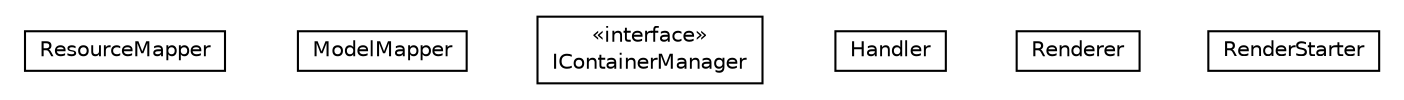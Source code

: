 #!/usr/local/bin/dot
#
# Class diagram 
# Generated by UMLGraph version R5_6-24-gf6e263 (http://www.umlgraph.org/)
#

digraph G {
	edge [fontname="Helvetica",fontsize=10,labelfontname="Helvetica",labelfontsize=10];
	node [fontname="Helvetica",fontsize=10,shape=plaintext];
	nodesep=0.25;
	ranksep=0.5;
	// org.universAAL.ui.handler.gui.swing.ResourceMapper
	c1089167 [label=<<table title="org.universAAL.ui.handler.gui.swing.ResourceMapper" border="0" cellborder="1" cellspacing="0" cellpadding="2" port="p" href="./ResourceMapper.html">
		<tr><td><table border="0" cellspacing="0" cellpadding="1">
<tr><td align="center" balign="center"> ResourceMapper </td></tr>
		</table></td></tr>
		</table>>, URL="./ResourceMapper.html", fontname="Helvetica", fontcolor="black", fontsize=10.0];
	// org.universAAL.ui.handler.gui.swing.ModelMapper
	c1089168 [label=<<table title="org.universAAL.ui.handler.gui.swing.ModelMapper" border="0" cellborder="1" cellspacing="0" cellpadding="2" port="p" href="./ModelMapper.html">
		<tr><td><table border="0" cellspacing="0" cellpadding="1">
<tr><td align="center" balign="center"> ModelMapper </td></tr>
		</table></td></tr>
		</table>>, URL="./ModelMapper.html", fontname="Helvetica", fontcolor="black", fontsize=10.0];
	// org.universAAL.ui.handler.gui.swing.IContainerManager
	c1089169 [label=<<table title="org.universAAL.ui.handler.gui.swing.IContainerManager" border="0" cellborder="1" cellspacing="0" cellpadding="2" port="p" href="./IContainerManager.html">
		<tr><td><table border="0" cellspacing="0" cellpadding="1">
<tr><td align="center" balign="center"> &#171;interface&#187; </td></tr>
<tr><td align="center" balign="center"> IContainerManager </td></tr>
		</table></td></tr>
		</table>>, URL="./IContainerManager.html", fontname="Helvetica", fontcolor="black", fontsize=10.0];
	// org.universAAL.ui.handler.gui.swing.Handler
	c1089170 [label=<<table title="org.universAAL.ui.handler.gui.swing.Handler" border="0" cellborder="1" cellspacing="0" cellpadding="2" port="p" href="./Handler.html">
		<tr><td><table border="0" cellspacing="0" cellpadding="1">
<tr><td align="center" balign="center"> Handler </td></tr>
		</table></td></tr>
		</table>>, URL="./Handler.html", fontname="Helvetica", fontcolor="black", fontsize=10.0];
	// org.universAAL.ui.handler.gui.swing.Renderer
	c1089171 [label=<<table title="org.universAAL.ui.handler.gui.swing.Renderer" border="0" cellborder="1" cellspacing="0" cellpadding="2" port="p" href="./Renderer.html">
		<tr><td><table border="0" cellspacing="0" cellpadding="1">
<tr><td align="center" balign="center"> Renderer </td></tr>
		</table></td></tr>
		</table>>, URL="./Renderer.html", fontname="Helvetica", fontcolor="black", fontsize=10.0];
	// org.universAAL.ui.handler.gui.swing.Renderer.RenderStarter
	c1089172 [label=<<table title="org.universAAL.ui.handler.gui.swing.Renderer.RenderStarter" border="0" cellborder="1" cellspacing="0" cellpadding="2" port="p" href="./Renderer.RenderStarter.html">
		<tr><td><table border="0" cellspacing="0" cellpadding="1">
<tr><td align="center" balign="center"> RenderStarter </td></tr>
		</table></td></tr>
		</table>>, URL="./Renderer.RenderStarter.html", fontname="Helvetica", fontcolor="black", fontsize=10.0];
}

